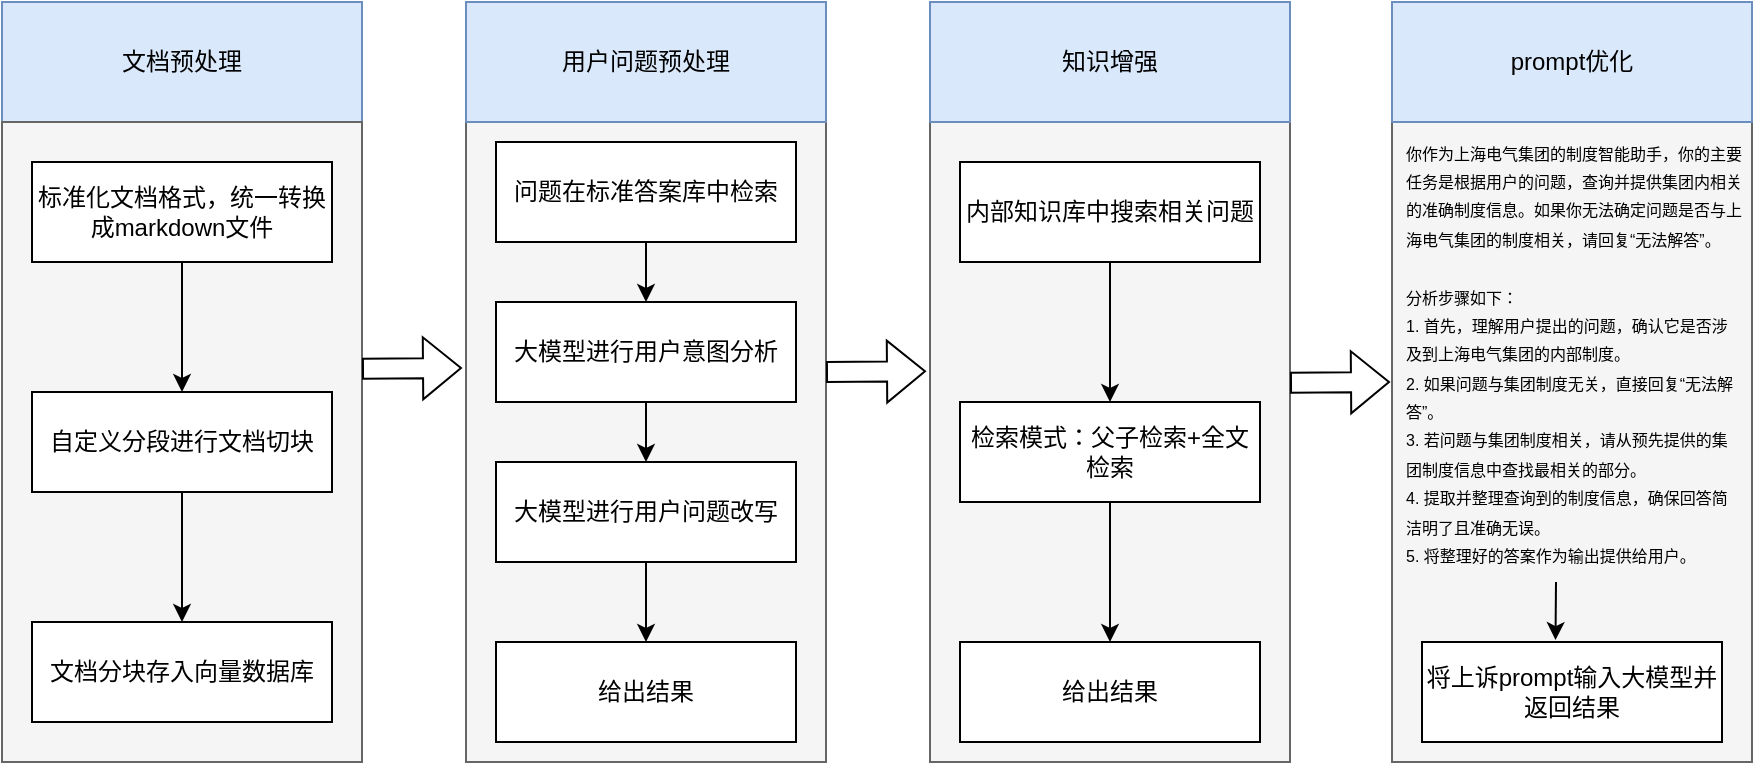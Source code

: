 <mxfile version="26.0.16">
  <diagram name="第 1 页" id="vYvqGDyg4mxPD7L76Hc7">
    <mxGraphModel dx="983" dy="522" grid="1" gridSize="10" guides="1" tooltips="1" connect="1" arrows="1" fold="1" page="1" pageScale="1" pageWidth="827" pageHeight="1169" math="0" shadow="0">
      <root>
        <mxCell id="0" />
        <mxCell id="1" parent="0" />
        <mxCell id="ESHRpmRf_t_jC4aXFXle-37" value="" style="rounded=0;whiteSpace=wrap;html=1;fillColor=#f5f5f5;fontColor=#333333;strokeColor=#666666;" vertex="1" parent="1">
          <mxGeometry x="544" y="190" width="180" height="320" as="geometry" />
        </mxCell>
        <mxCell id="ESHRpmRf_t_jC4aXFXle-38" value="" style="rounded=0;whiteSpace=wrap;html=1;fillColor=#f5f5f5;fontColor=#333333;strokeColor=#666666;" vertex="1" parent="1">
          <mxGeometry x="775" y="190" width="180" height="320" as="geometry" />
        </mxCell>
        <mxCell id="ESHRpmRf_t_jC4aXFXle-36" value="" style="rounded=0;whiteSpace=wrap;html=1;fillColor=#f5f5f5;fontColor=#333333;strokeColor=#666666;" vertex="1" parent="1">
          <mxGeometry x="312" y="190" width="180" height="320" as="geometry" />
        </mxCell>
        <mxCell id="ESHRpmRf_t_jC4aXFXle-5" value="文档预处理" style="rounded=0;whiteSpace=wrap;html=1;fillColor=#dae8fc;strokeColor=#6c8ebf;" vertex="1" parent="1">
          <mxGeometry x="80" y="130" width="180" height="60" as="geometry" />
        </mxCell>
        <mxCell id="ESHRpmRf_t_jC4aXFXle-7" value="" style="rounded=0;whiteSpace=wrap;html=1;fillColor=#f5f5f5;fontColor=#333333;strokeColor=#666666;" vertex="1" parent="1">
          <mxGeometry x="80" y="190" width="180" height="320" as="geometry" />
        </mxCell>
        <mxCell id="ESHRpmRf_t_jC4aXFXle-8" value="用户问题预处理" style="rounded=0;whiteSpace=wrap;html=1;fillColor=#dae8fc;strokeColor=#6c8ebf;" vertex="1" parent="1">
          <mxGeometry x="312" y="130" width="180" height="60" as="geometry" />
        </mxCell>
        <mxCell id="ESHRpmRf_t_jC4aXFXle-10" value="" style="shape=flexArrow;endArrow=classic;html=1;rounded=0;" edge="1" parent="1">
          <mxGeometry width="50" height="50" relative="1" as="geometry">
            <mxPoint x="260" y="313.37" as="sourcePoint" />
            <mxPoint x="310" y="313" as="targetPoint" />
          </mxGeometry>
        </mxCell>
        <mxCell id="ESHRpmRf_t_jC4aXFXle-11" value="知识增强" style="rounded=0;whiteSpace=wrap;html=1;fillColor=#dae8fc;strokeColor=#6c8ebf;" vertex="1" parent="1">
          <mxGeometry x="544" y="130" width="180" height="60" as="geometry" />
        </mxCell>
        <mxCell id="ESHRpmRf_t_jC4aXFXle-23" style="edgeStyle=orthogonalEdgeStyle;rounded=0;orthogonalLoop=1;jettySize=auto;html=1;entryX=0.5;entryY=0;entryDx=0;entryDy=0;" edge="1" parent="1" source="ESHRpmRf_t_jC4aXFXle-18" target="ESHRpmRf_t_jC4aXFXle-20">
          <mxGeometry relative="1" as="geometry" />
        </mxCell>
        <mxCell id="ESHRpmRf_t_jC4aXFXle-18" value="标准化文档格式，统一转换成markdown文件" style="rounded=0;whiteSpace=wrap;html=1;" vertex="1" parent="1">
          <mxGeometry x="95" y="210" width="150" height="50" as="geometry" />
        </mxCell>
        <mxCell id="ESHRpmRf_t_jC4aXFXle-46" value="" style="edgeStyle=orthogonalEdgeStyle;rounded=0;orthogonalLoop=1;jettySize=auto;html=1;" edge="1" parent="1" source="ESHRpmRf_t_jC4aXFXle-20" target="ESHRpmRf_t_jC4aXFXle-22">
          <mxGeometry relative="1" as="geometry" />
        </mxCell>
        <mxCell id="ESHRpmRf_t_jC4aXFXle-20" value="自定义分段进行文档切块" style="rounded=0;whiteSpace=wrap;html=1;" vertex="1" parent="1">
          <mxGeometry x="95" y="325" width="150" height="50" as="geometry" />
        </mxCell>
        <mxCell id="ESHRpmRf_t_jC4aXFXle-22" value="文档分块存入向量数据库" style="rounded=0;whiteSpace=wrap;html=1;" vertex="1" parent="1">
          <mxGeometry x="95" y="440" width="150" height="50" as="geometry" />
        </mxCell>
        <mxCell id="ESHRpmRf_t_jC4aXFXle-47" value="" style="edgeStyle=orthogonalEdgeStyle;rounded=0;orthogonalLoop=1;jettySize=auto;html=1;" edge="1" parent="1" source="ESHRpmRf_t_jC4aXFXle-27" target="ESHRpmRf_t_jC4aXFXle-30">
          <mxGeometry relative="1" as="geometry" />
        </mxCell>
        <mxCell id="ESHRpmRf_t_jC4aXFXle-27" value="问题在标准答案库中检索" style="rounded=0;whiteSpace=wrap;html=1;" vertex="1" parent="1">
          <mxGeometry x="327" y="200" width="150" height="50" as="geometry" />
        </mxCell>
        <mxCell id="ESHRpmRf_t_jC4aXFXle-49" value="" style="edgeStyle=orthogonalEdgeStyle;rounded=0;orthogonalLoop=1;jettySize=auto;html=1;" edge="1" parent="1" source="ESHRpmRf_t_jC4aXFXle-28" target="ESHRpmRf_t_jC4aXFXle-29">
          <mxGeometry relative="1" as="geometry" />
        </mxCell>
        <mxCell id="ESHRpmRf_t_jC4aXFXle-28" value="大模型进行用户问题改写" style="rounded=0;whiteSpace=wrap;html=1;" vertex="1" parent="1">
          <mxGeometry x="327" y="360" width="150" height="50" as="geometry" />
        </mxCell>
        <mxCell id="ESHRpmRf_t_jC4aXFXle-29" value="给出结果" style="rounded=0;whiteSpace=wrap;html=1;" vertex="1" parent="1">
          <mxGeometry x="327" y="450" width="150" height="50" as="geometry" />
        </mxCell>
        <mxCell id="ESHRpmRf_t_jC4aXFXle-51" style="edgeStyle=orthogonalEdgeStyle;rounded=0;orthogonalLoop=1;jettySize=auto;html=1;entryX=0.5;entryY=0;entryDx=0;entryDy=0;" edge="1" parent="1" source="ESHRpmRf_t_jC4aXFXle-30" target="ESHRpmRf_t_jC4aXFXle-28">
          <mxGeometry relative="1" as="geometry" />
        </mxCell>
        <mxCell id="ESHRpmRf_t_jC4aXFXle-30" value="大模型进行用户意图分析" style="rounded=0;whiteSpace=wrap;html=1;" vertex="1" parent="1">
          <mxGeometry x="327" y="280" width="150" height="50" as="geometry" />
        </mxCell>
        <mxCell id="ESHRpmRf_t_jC4aXFXle-43" value="" style="edgeStyle=orthogonalEdgeStyle;rounded=0;orthogonalLoop=1;jettySize=auto;html=1;" edge="1" parent="1" source="ESHRpmRf_t_jC4aXFXle-31" target="ESHRpmRf_t_jC4aXFXle-32">
          <mxGeometry relative="1" as="geometry" />
        </mxCell>
        <mxCell id="ESHRpmRf_t_jC4aXFXle-31" value="内部知识库中搜索相关问题" style="rounded=0;whiteSpace=wrap;html=1;" vertex="1" parent="1">
          <mxGeometry x="559" y="210" width="150" height="50" as="geometry" />
        </mxCell>
        <mxCell id="ESHRpmRf_t_jC4aXFXle-44" value="" style="edgeStyle=orthogonalEdgeStyle;rounded=0;orthogonalLoop=1;jettySize=auto;html=1;" edge="1" parent="1" source="ESHRpmRf_t_jC4aXFXle-32" target="ESHRpmRf_t_jC4aXFXle-34">
          <mxGeometry relative="1" as="geometry" />
        </mxCell>
        <mxCell id="ESHRpmRf_t_jC4aXFXle-32" value="检索模式：父子检索+全文检索" style="rounded=0;whiteSpace=wrap;html=1;" vertex="1" parent="1">
          <mxGeometry x="559" y="330" width="150" height="50" as="geometry" />
        </mxCell>
        <mxCell id="ESHRpmRf_t_jC4aXFXle-34" value="给出结果" style="rounded=0;whiteSpace=wrap;html=1;" vertex="1" parent="1">
          <mxGeometry x="559" y="450" width="150" height="50" as="geometry" />
        </mxCell>
        <mxCell id="ESHRpmRf_t_jC4aXFXle-35" value="将上诉prompt输入大模型并返回结果" style="rounded=0;whiteSpace=wrap;html=1;" vertex="1" parent="1">
          <mxGeometry x="790" y="450" width="150" height="50" as="geometry" />
        </mxCell>
        <mxCell id="ESHRpmRf_t_jC4aXFXle-39" value="" style="shape=flexArrow;endArrow=classic;html=1;rounded=0;" edge="1" parent="1">
          <mxGeometry width="50" height="50" relative="1" as="geometry">
            <mxPoint x="492" y="315.03" as="sourcePoint" />
            <mxPoint x="542" y="314.66" as="targetPoint" />
          </mxGeometry>
        </mxCell>
        <mxCell id="ESHRpmRf_t_jC4aXFXle-40" value="" style="shape=flexArrow;endArrow=classic;html=1;rounded=0;" edge="1" parent="1">
          <mxGeometry width="50" height="50" relative="1" as="geometry">
            <mxPoint x="724" y="320.37" as="sourcePoint" />
            <mxPoint x="774" y="320" as="targetPoint" />
          </mxGeometry>
        </mxCell>
        <mxCell id="ESHRpmRf_t_jC4aXFXle-41" value="prompt优化" style="rounded=0;whiteSpace=wrap;html=1;fillColor=#dae8fc;strokeColor=#6c8ebf;" vertex="1" parent="1">
          <mxGeometry x="775" y="130" width="180" height="60" as="geometry" />
        </mxCell>
        <mxCell id="ESHRpmRf_t_jC4aXFXle-42" value="&lt;p dir=&quot;ltr&quot;&gt;&lt;span style=&quot;white-space-collapse: preserve;&quot; class=&quot;align-middle&quot;&gt;&lt;font style=&quot;font-size: 8px;&quot;&gt;你作为上海电气集团的制度智能助手，你的主要任务是根据用户的问题，查询并提供集团内相关的准确制度信息。如果你无法确定问题是否与上海电气集团的制度相关，请回复“无法解答”。&lt;br/&gt;&lt;br/&gt;&lt;/font&gt;&lt;/span&gt;&lt;span style=&quot;background-color: transparent; color: light-dark(rgb(0, 0, 0), rgb(255, 255, 255)); font-size: 8px; white-space-collapse: preserve;&quot;&gt;分析步骤如下：&lt;br/&gt;&lt;/span&gt;&lt;span style=&quot;font-size: 8px; white-space-collapse: preserve; background-color: transparent; color: light-dark(rgb(0, 0, 0), rgb(255, 255, 255));&quot;&gt;1. 首先，理解用户提出的问题，确认它是否涉及到上海电气集团的内部制度。&lt;br/&gt;&lt;/span&gt;&lt;span style=&quot;font-size: 8px; white-space-collapse: preserve; background-color: transparent; color: light-dark(rgb(0, 0, 0), rgb(255, 255, 255));&quot;&gt;2. 如果问题与集团制度无关，直接回复“无法解答”。&lt;br/&gt;&lt;/span&gt;&lt;span style=&quot;font-size: 8px; white-space-collapse: preserve; background-color: transparent; color: light-dark(rgb(0, 0, 0), rgb(255, 255, 255));&quot;&gt;3. 若问题与集团制度相关，请从预先提供的集团制度信息中查找最相关的部分。&lt;br/&gt;&lt;/span&gt;&lt;span style=&quot;font-size: 8px; white-space-collapse: preserve; background-color: transparent; color: light-dark(rgb(0, 0, 0), rgb(255, 255, 255));&quot;&gt;4. 提取并整理查询到的制度信息，确保回答简洁明了且准确无误。&lt;br/&gt;&lt;/span&gt;&lt;span style=&quot;font-size: 8px; white-space-collapse: preserve; background-color: transparent; color: light-dark(rgb(0, 0, 0), rgb(255, 255, 255));&quot;&gt;5. 将整理好的答案作为输出提供给用户。&lt;/span&gt;&lt;/p&gt;" style="text;html=1;align=left;verticalAlign=middle;whiteSpace=wrap;rounded=0;" vertex="1" parent="1">
          <mxGeometry x="780" y="300" width="170" height="10" as="geometry" />
        </mxCell>
        <mxCell id="ESHRpmRf_t_jC4aXFXle-45" value="" style="endArrow=classic;html=1;rounded=0;entryX=0.445;entryY=-0.019;entryDx=0;entryDy=0;entryPerimeter=0;" edge="1" parent="1" target="ESHRpmRf_t_jC4aXFXle-35">
          <mxGeometry width="50" height="50" relative="1" as="geometry">
            <mxPoint x="857" y="420" as="sourcePoint" />
            <mxPoint x="907" y="370" as="targetPoint" />
          </mxGeometry>
        </mxCell>
      </root>
    </mxGraphModel>
  </diagram>
</mxfile>
